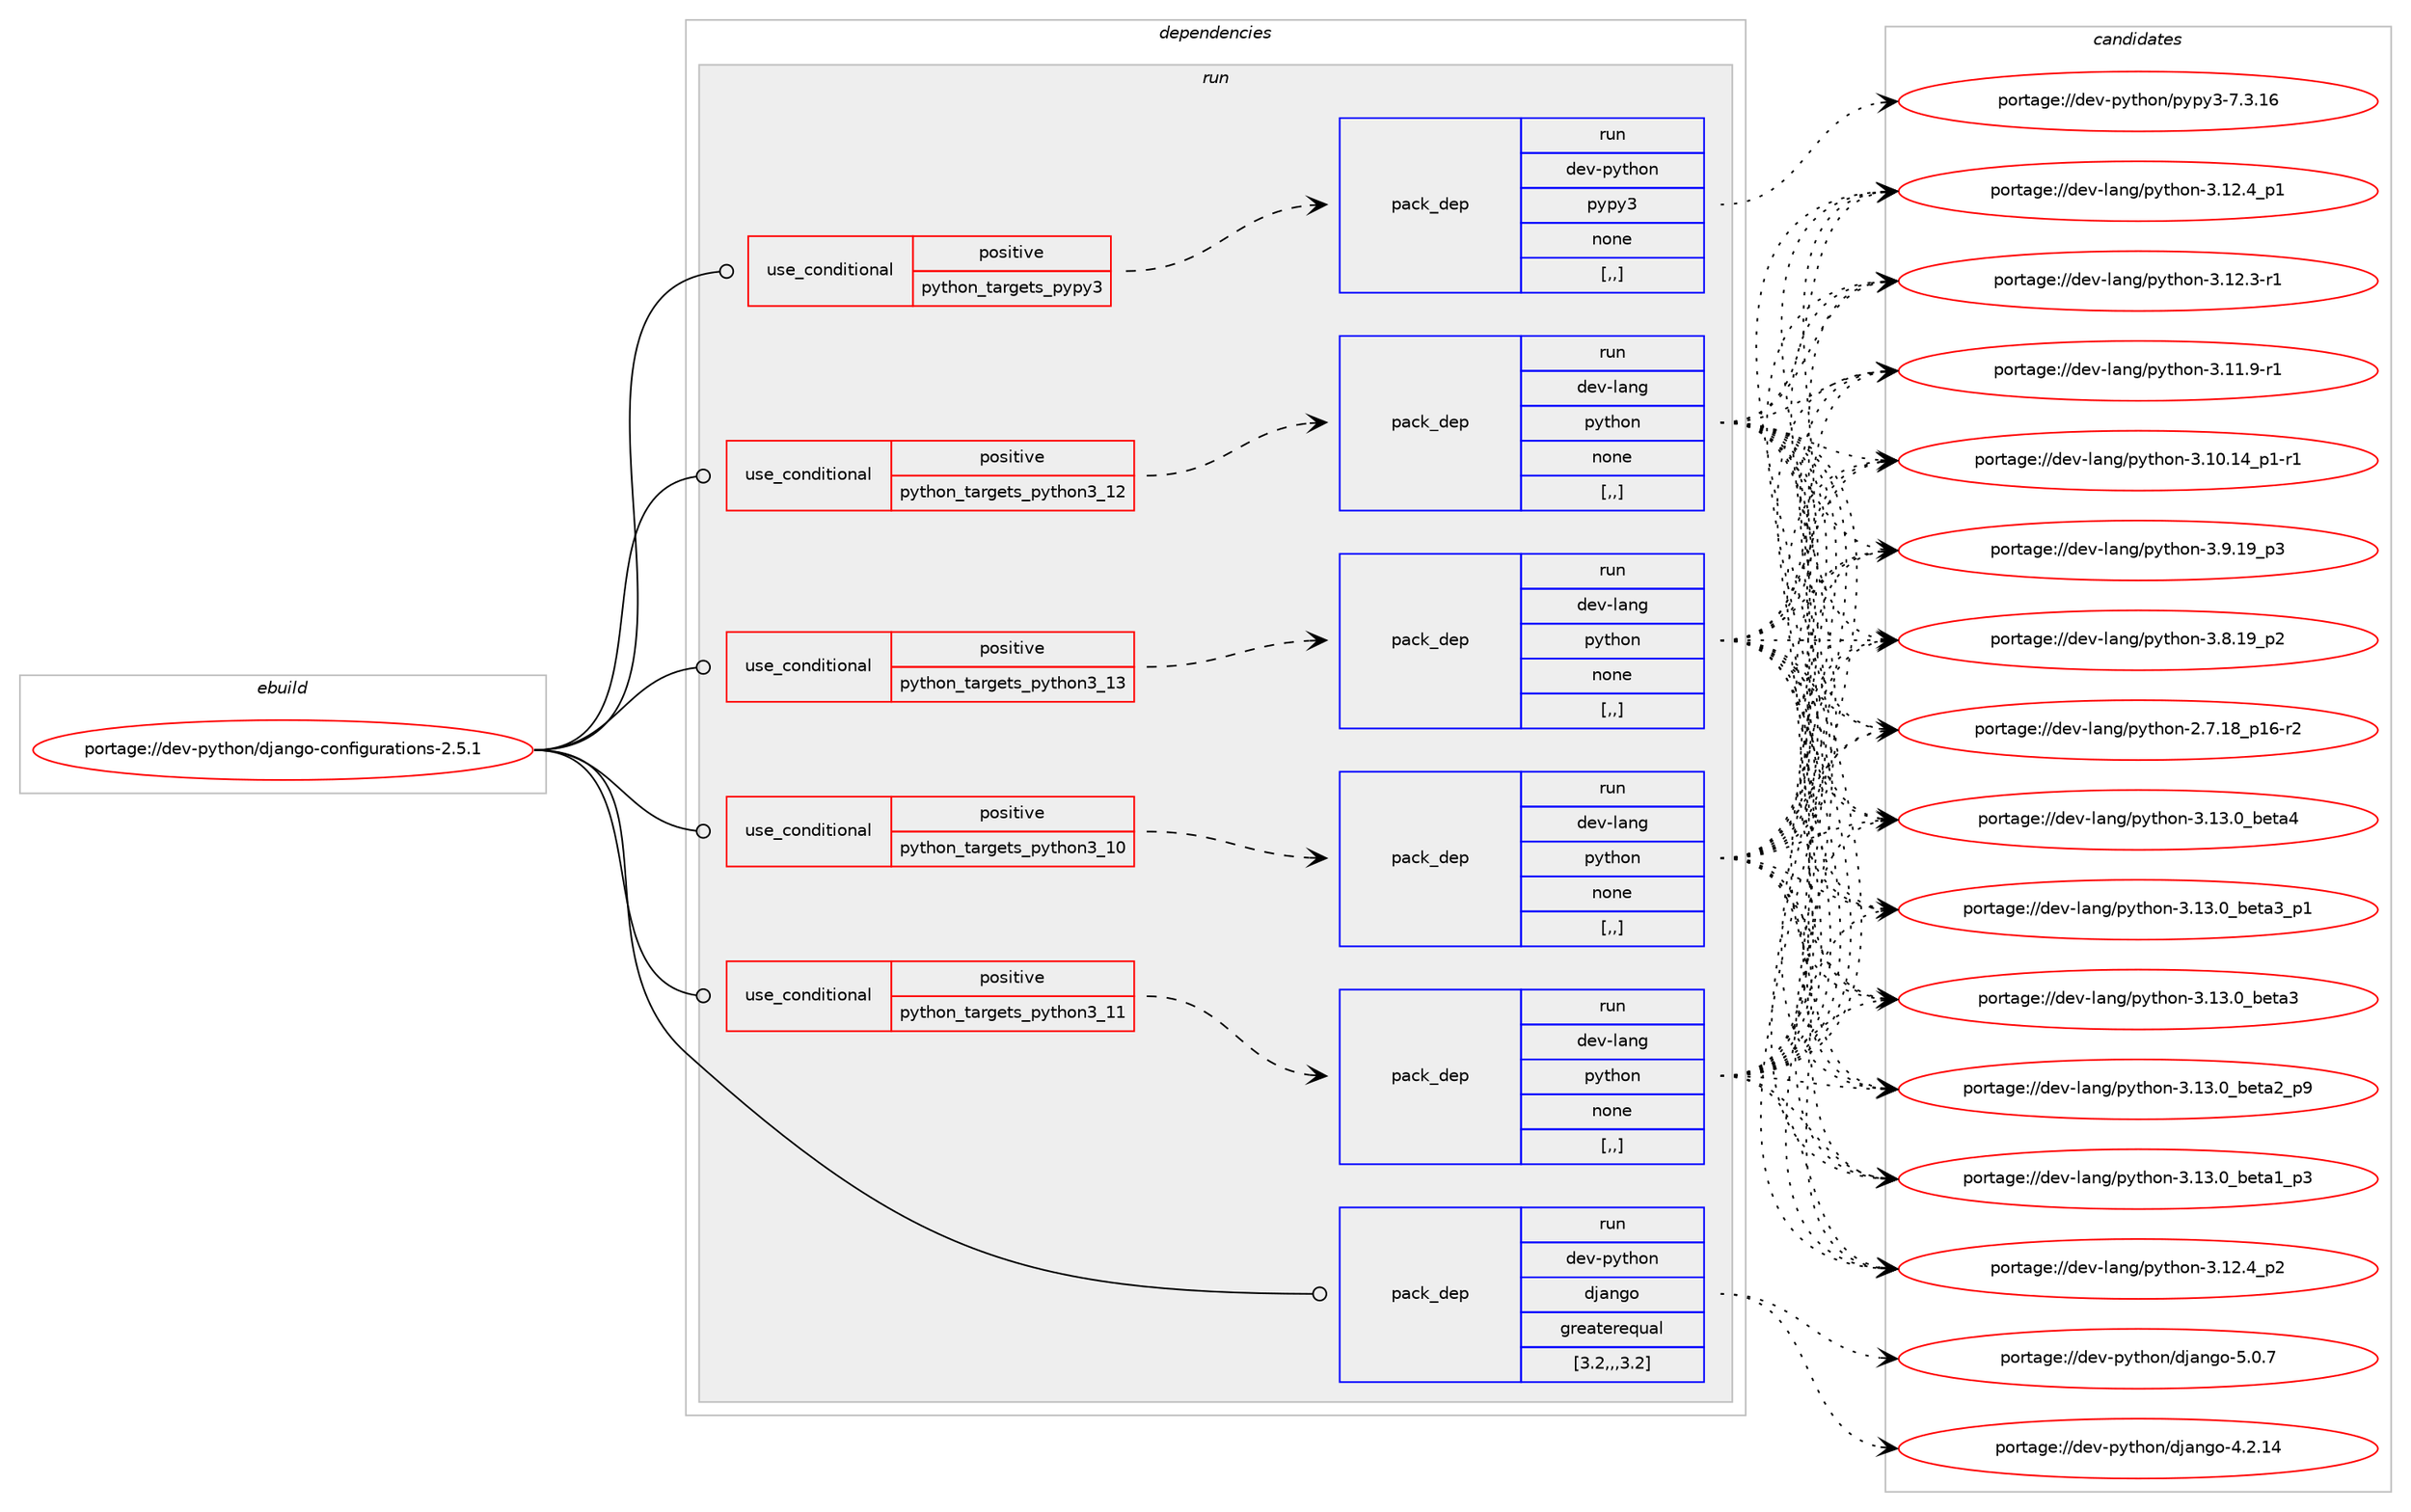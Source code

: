 digraph prolog {

# *************
# Graph options
# *************

newrank=true;
concentrate=true;
compound=true;
graph [rankdir=LR,fontname=Helvetica,fontsize=10,ranksep=1.5];#, ranksep=2.5, nodesep=0.2];
edge  [arrowhead=vee];
node  [fontname=Helvetica,fontsize=10];

# **********
# The ebuild
# **********

subgraph cluster_leftcol {
color=gray;
label=<<i>ebuild</i>>;
id [label="portage://dev-python/django-configurations-2.5.1", color=red, width=4, href="../dev-python/django-configurations-2.5.1.svg"];
}

# ****************
# The dependencies
# ****************

subgraph cluster_midcol {
color=gray;
label=<<i>dependencies</i>>;
subgraph cluster_compile {
fillcolor="#eeeeee";
style=filled;
label=<<i>compile</i>>;
}
subgraph cluster_compileandrun {
fillcolor="#eeeeee";
style=filled;
label=<<i>compile and run</i>>;
}
subgraph cluster_run {
fillcolor="#eeeeee";
style=filled;
label=<<i>run</i>>;
subgraph cond32585 {
dependency145848 [label=<<TABLE BORDER="0" CELLBORDER="1" CELLSPACING="0" CELLPADDING="4"><TR><TD ROWSPAN="3" CELLPADDING="10">use_conditional</TD></TR><TR><TD>positive</TD></TR><TR><TD>python_targets_pypy3</TD></TR></TABLE>>, shape=none, color=red];
subgraph pack112013 {
dependency145849 [label=<<TABLE BORDER="0" CELLBORDER="1" CELLSPACING="0" CELLPADDING="4" WIDTH="220"><TR><TD ROWSPAN="6" CELLPADDING="30">pack_dep</TD></TR><TR><TD WIDTH="110">run</TD></TR><TR><TD>dev-python</TD></TR><TR><TD>pypy3</TD></TR><TR><TD>none</TD></TR><TR><TD>[,,]</TD></TR></TABLE>>, shape=none, color=blue];
}
dependency145848:e -> dependency145849:w [weight=20,style="dashed",arrowhead="vee"];
}
id:e -> dependency145848:w [weight=20,style="solid",arrowhead="odot"];
subgraph cond32586 {
dependency145850 [label=<<TABLE BORDER="0" CELLBORDER="1" CELLSPACING="0" CELLPADDING="4"><TR><TD ROWSPAN="3" CELLPADDING="10">use_conditional</TD></TR><TR><TD>positive</TD></TR><TR><TD>python_targets_python3_10</TD></TR></TABLE>>, shape=none, color=red];
subgraph pack112014 {
dependency145851 [label=<<TABLE BORDER="0" CELLBORDER="1" CELLSPACING="0" CELLPADDING="4" WIDTH="220"><TR><TD ROWSPAN="6" CELLPADDING="30">pack_dep</TD></TR><TR><TD WIDTH="110">run</TD></TR><TR><TD>dev-lang</TD></TR><TR><TD>python</TD></TR><TR><TD>none</TD></TR><TR><TD>[,,]</TD></TR></TABLE>>, shape=none, color=blue];
}
dependency145850:e -> dependency145851:w [weight=20,style="dashed",arrowhead="vee"];
}
id:e -> dependency145850:w [weight=20,style="solid",arrowhead="odot"];
subgraph cond32587 {
dependency145852 [label=<<TABLE BORDER="0" CELLBORDER="1" CELLSPACING="0" CELLPADDING="4"><TR><TD ROWSPAN="3" CELLPADDING="10">use_conditional</TD></TR><TR><TD>positive</TD></TR><TR><TD>python_targets_python3_11</TD></TR></TABLE>>, shape=none, color=red];
subgraph pack112015 {
dependency145853 [label=<<TABLE BORDER="0" CELLBORDER="1" CELLSPACING="0" CELLPADDING="4" WIDTH="220"><TR><TD ROWSPAN="6" CELLPADDING="30">pack_dep</TD></TR><TR><TD WIDTH="110">run</TD></TR><TR><TD>dev-lang</TD></TR><TR><TD>python</TD></TR><TR><TD>none</TD></TR><TR><TD>[,,]</TD></TR></TABLE>>, shape=none, color=blue];
}
dependency145852:e -> dependency145853:w [weight=20,style="dashed",arrowhead="vee"];
}
id:e -> dependency145852:w [weight=20,style="solid",arrowhead="odot"];
subgraph cond32588 {
dependency145854 [label=<<TABLE BORDER="0" CELLBORDER="1" CELLSPACING="0" CELLPADDING="4"><TR><TD ROWSPAN="3" CELLPADDING="10">use_conditional</TD></TR><TR><TD>positive</TD></TR><TR><TD>python_targets_python3_12</TD></TR></TABLE>>, shape=none, color=red];
subgraph pack112016 {
dependency145855 [label=<<TABLE BORDER="0" CELLBORDER="1" CELLSPACING="0" CELLPADDING="4" WIDTH="220"><TR><TD ROWSPAN="6" CELLPADDING="30">pack_dep</TD></TR><TR><TD WIDTH="110">run</TD></TR><TR><TD>dev-lang</TD></TR><TR><TD>python</TD></TR><TR><TD>none</TD></TR><TR><TD>[,,]</TD></TR></TABLE>>, shape=none, color=blue];
}
dependency145854:e -> dependency145855:w [weight=20,style="dashed",arrowhead="vee"];
}
id:e -> dependency145854:w [weight=20,style="solid",arrowhead="odot"];
subgraph cond32589 {
dependency145856 [label=<<TABLE BORDER="0" CELLBORDER="1" CELLSPACING="0" CELLPADDING="4"><TR><TD ROWSPAN="3" CELLPADDING="10">use_conditional</TD></TR><TR><TD>positive</TD></TR><TR><TD>python_targets_python3_13</TD></TR></TABLE>>, shape=none, color=red];
subgraph pack112017 {
dependency145857 [label=<<TABLE BORDER="0" CELLBORDER="1" CELLSPACING="0" CELLPADDING="4" WIDTH="220"><TR><TD ROWSPAN="6" CELLPADDING="30">pack_dep</TD></TR><TR><TD WIDTH="110">run</TD></TR><TR><TD>dev-lang</TD></TR><TR><TD>python</TD></TR><TR><TD>none</TD></TR><TR><TD>[,,]</TD></TR></TABLE>>, shape=none, color=blue];
}
dependency145856:e -> dependency145857:w [weight=20,style="dashed",arrowhead="vee"];
}
id:e -> dependency145856:w [weight=20,style="solid",arrowhead="odot"];
subgraph pack112018 {
dependency145858 [label=<<TABLE BORDER="0" CELLBORDER="1" CELLSPACING="0" CELLPADDING="4" WIDTH="220"><TR><TD ROWSPAN="6" CELLPADDING="30">pack_dep</TD></TR><TR><TD WIDTH="110">run</TD></TR><TR><TD>dev-python</TD></TR><TR><TD>django</TD></TR><TR><TD>greaterequal</TD></TR><TR><TD>[3.2,,,3.2]</TD></TR></TABLE>>, shape=none, color=blue];
}
id:e -> dependency145858:w [weight=20,style="solid",arrowhead="odot"];
}
}

# **************
# The candidates
# **************

subgraph cluster_choices {
rank=same;
color=gray;
label=<<i>candidates</i>>;

subgraph choice112013 {
color=black;
nodesep=1;
choice10010111845112121116104111110471121211121215145554651464954 [label="portage://dev-python/pypy3-7.3.16", color=red, width=4,href="../dev-python/pypy3-7.3.16.svg"];
dependency145849:e -> choice10010111845112121116104111110471121211121215145554651464954:w [style=dotted,weight="100"];
}
subgraph choice112014 {
color=black;
nodesep=1;
choice1001011184510897110103471121211161041111104551464951464895981011169752 [label="portage://dev-lang/python-3.13.0_beta4", color=red, width=4,href="../dev-lang/python-3.13.0_beta4.svg"];
choice10010111845108971101034711212111610411111045514649514648959810111697519511249 [label="portage://dev-lang/python-3.13.0_beta3_p1", color=red, width=4,href="../dev-lang/python-3.13.0_beta3_p1.svg"];
choice1001011184510897110103471121211161041111104551464951464895981011169751 [label="portage://dev-lang/python-3.13.0_beta3", color=red, width=4,href="../dev-lang/python-3.13.0_beta3.svg"];
choice10010111845108971101034711212111610411111045514649514648959810111697509511257 [label="portage://dev-lang/python-3.13.0_beta2_p9", color=red, width=4,href="../dev-lang/python-3.13.0_beta2_p9.svg"];
choice10010111845108971101034711212111610411111045514649514648959810111697499511251 [label="portage://dev-lang/python-3.13.0_beta1_p3", color=red, width=4,href="../dev-lang/python-3.13.0_beta1_p3.svg"];
choice100101118451089711010347112121116104111110455146495046529511250 [label="portage://dev-lang/python-3.12.4_p2", color=red, width=4,href="../dev-lang/python-3.12.4_p2.svg"];
choice100101118451089711010347112121116104111110455146495046529511249 [label="portage://dev-lang/python-3.12.4_p1", color=red, width=4,href="../dev-lang/python-3.12.4_p1.svg"];
choice100101118451089711010347112121116104111110455146495046514511449 [label="portage://dev-lang/python-3.12.3-r1", color=red, width=4,href="../dev-lang/python-3.12.3-r1.svg"];
choice100101118451089711010347112121116104111110455146494946574511449 [label="portage://dev-lang/python-3.11.9-r1", color=red, width=4,href="../dev-lang/python-3.11.9-r1.svg"];
choice100101118451089711010347112121116104111110455146494846495295112494511449 [label="portage://dev-lang/python-3.10.14_p1-r1", color=red, width=4,href="../dev-lang/python-3.10.14_p1-r1.svg"];
choice100101118451089711010347112121116104111110455146574649579511251 [label="portage://dev-lang/python-3.9.19_p3", color=red, width=4,href="../dev-lang/python-3.9.19_p3.svg"];
choice100101118451089711010347112121116104111110455146564649579511250 [label="portage://dev-lang/python-3.8.19_p2", color=red, width=4,href="../dev-lang/python-3.8.19_p2.svg"];
choice100101118451089711010347112121116104111110455046554649569511249544511450 [label="portage://dev-lang/python-2.7.18_p16-r2", color=red, width=4,href="../dev-lang/python-2.7.18_p16-r2.svg"];
dependency145851:e -> choice1001011184510897110103471121211161041111104551464951464895981011169752:w [style=dotted,weight="100"];
dependency145851:e -> choice10010111845108971101034711212111610411111045514649514648959810111697519511249:w [style=dotted,weight="100"];
dependency145851:e -> choice1001011184510897110103471121211161041111104551464951464895981011169751:w [style=dotted,weight="100"];
dependency145851:e -> choice10010111845108971101034711212111610411111045514649514648959810111697509511257:w [style=dotted,weight="100"];
dependency145851:e -> choice10010111845108971101034711212111610411111045514649514648959810111697499511251:w [style=dotted,weight="100"];
dependency145851:e -> choice100101118451089711010347112121116104111110455146495046529511250:w [style=dotted,weight="100"];
dependency145851:e -> choice100101118451089711010347112121116104111110455146495046529511249:w [style=dotted,weight="100"];
dependency145851:e -> choice100101118451089711010347112121116104111110455146495046514511449:w [style=dotted,weight="100"];
dependency145851:e -> choice100101118451089711010347112121116104111110455146494946574511449:w [style=dotted,weight="100"];
dependency145851:e -> choice100101118451089711010347112121116104111110455146494846495295112494511449:w [style=dotted,weight="100"];
dependency145851:e -> choice100101118451089711010347112121116104111110455146574649579511251:w [style=dotted,weight="100"];
dependency145851:e -> choice100101118451089711010347112121116104111110455146564649579511250:w [style=dotted,weight="100"];
dependency145851:e -> choice100101118451089711010347112121116104111110455046554649569511249544511450:w [style=dotted,weight="100"];
}
subgraph choice112015 {
color=black;
nodesep=1;
choice1001011184510897110103471121211161041111104551464951464895981011169752 [label="portage://dev-lang/python-3.13.0_beta4", color=red, width=4,href="../dev-lang/python-3.13.0_beta4.svg"];
choice10010111845108971101034711212111610411111045514649514648959810111697519511249 [label="portage://dev-lang/python-3.13.0_beta3_p1", color=red, width=4,href="../dev-lang/python-3.13.0_beta3_p1.svg"];
choice1001011184510897110103471121211161041111104551464951464895981011169751 [label="portage://dev-lang/python-3.13.0_beta3", color=red, width=4,href="../dev-lang/python-3.13.0_beta3.svg"];
choice10010111845108971101034711212111610411111045514649514648959810111697509511257 [label="portage://dev-lang/python-3.13.0_beta2_p9", color=red, width=4,href="../dev-lang/python-3.13.0_beta2_p9.svg"];
choice10010111845108971101034711212111610411111045514649514648959810111697499511251 [label="portage://dev-lang/python-3.13.0_beta1_p3", color=red, width=4,href="../dev-lang/python-3.13.0_beta1_p3.svg"];
choice100101118451089711010347112121116104111110455146495046529511250 [label="portage://dev-lang/python-3.12.4_p2", color=red, width=4,href="../dev-lang/python-3.12.4_p2.svg"];
choice100101118451089711010347112121116104111110455146495046529511249 [label="portage://dev-lang/python-3.12.4_p1", color=red, width=4,href="../dev-lang/python-3.12.4_p1.svg"];
choice100101118451089711010347112121116104111110455146495046514511449 [label="portage://dev-lang/python-3.12.3-r1", color=red, width=4,href="../dev-lang/python-3.12.3-r1.svg"];
choice100101118451089711010347112121116104111110455146494946574511449 [label="portage://dev-lang/python-3.11.9-r1", color=red, width=4,href="../dev-lang/python-3.11.9-r1.svg"];
choice100101118451089711010347112121116104111110455146494846495295112494511449 [label="portage://dev-lang/python-3.10.14_p1-r1", color=red, width=4,href="../dev-lang/python-3.10.14_p1-r1.svg"];
choice100101118451089711010347112121116104111110455146574649579511251 [label="portage://dev-lang/python-3.9.19_p3", color=red, width=4,href="../dev-lang/python-3.9.19_p3.svg"];
choice100101118451089711010347112121116104111110455146564649579511250 [label="portage://dev-lang/python-3.8.19_p2", color=red, width=4,href="../dev-lang/python-3.8.19_p2.svg"];
choice100101118451089711010347112121116104111110455046554649569511249544511450 [label="portage://dev-lang/python-2.7.18_p16-r2", color=red, width=4,href="../dev-lang/python-2.7.18_p16-r2.svg"];
dependency145853:e -> choice1001011184510897110103471121211161041111104551464951464895981011169752:w [style=dotted,weight="100"];
dependency145853:e -> choice10010111845108971101034711212111610411111045514649514648959810111697519511249:w [style=dotted,weight="100"];
dependency145853:e -> choice1001011184510897110103471121211161041111104551464951464895981011169751:w [style=dotted,weight="100"];
dependency145853:e -> choice10010111845108971101034711212111610411111045514649514648959810111697509511257:w [style=dotted,weight="100"];
dependency145853:e -> choice10010111845108971101034711212111610411111045514649514648959810111697499511251:w [style=dotted,weight="100"];
dependency145853:e -> choice100101118451089711010347112121116104111110455146495046529511250:w [style=dotted,weight="100"];
dependency145853:e -> choice100101118451089711010347112121116104111110455146495046529511249:w [style=dotted,weight="100"];
dependency145853:e -> choice100101118451089711010347112121116104111110455146495046514511449:w [style=dotted,weight="100"];
dependency145853:e -> choice100101118451089711010347112121116104111110455146494946574511449:w [style=dotted,weight="100"];
dependency145853:e -> choice100101118451089711010347112121116104111110455146494846495295112494511449:w [style=dotted,weight="100"];
dependency145853:e -> choice100101118451089711010347112121116104111110455146574649579511251:w [style=dotted,weight="100"];
dependency145853:e -> choice100101118451089711010347112121116104111110455146564649579511250:w [style=dotted,weight="100"];
dependency145853:e -> choice100101118451089711010347112121116104111110455046554649569511249544511450:w [style=dotted,weight="100"];
}
subgraph choice112016 {
color=black;
nodesep=1;
choice1001011184510897110103471121211161041111104551464951464895981011169752 [label="portage://dev-lang/python-3.13.0_beta4", color=red, width=4,href="../dev-lang/python-3.13.0_beta4.svg"];
choice10010111845108971101034711212111610411111045514649514648959810111697519511249 [label="portage://dev-lang/python-3.13.0_beta3_p1", color=red, width=4,href="../dev-lang/python-3.13.0_beta3_p1.svg"];
choice1001011184510897110103471121211161041111104551464951464895981011169751 [label="portage://dev-lang/python-3.13.0_beta3", color=red, width=4,href="../dev-lang/python-3.13.0_beta3.svg"];
choice10010111845108971101034711212111610411111045514649514648959810111697509511257 [label="portage://dev-lang/python-3.13.0_beta2_p9", color=red, width=4,href="../dev-lang/python-3.13.0_beta2_p9.svg"];
choice10010111845108971101034711212111610411111045514649514648959810111697499511251 [label="portage://dev-lang/python-3.13.0_beta1_p3", color=red, width=4,href="../dev-lang/python-3.13.0_beta1_p3.svg"];
choice100101118451089711010347112121116104111110455146495046529511250 [label="portage://dev-lang/python-3.12.4_p2", color=red, width=4,href="../dev-lang/python-3.12.4_p2.svg"];
choice100101118451089711010347112121116104111110455146495046529511249 [label="portage://dev-lang/python-3.12.4_p1", color=red, width=4,href="../dev-lang/python-3.12.4_p1.svg"];
choice100101118451089711010347112121116104111110455146495046514511449 [label="portage://dev-lang/python-3.12.3-r1", color=red, width=4,href="../dev-lang/python-3.12.3-r1.svg"];
choice100101118451089711010347112121116104111110455146494946574511449 [label="portage://dev-lang/python-3.11.9-r1", color=red, width=4,href="../dev-lang/python-3.11.9-r1.svg"];
choice100101118451089711010347112121116104111110455146494846495295112494511449 [label="portage://dev-lang/python-3.10.14_p1-r1", color=red, width=4,href="../dev-lang/python-3.10.14_p1-r1.svg"];
choice100101118451089711010347112121116104111110455146574649579511251 [label="portage://dev-lang/python-3.9.19_p3", color=red, width=4,href="../dev-lang/python-3.9.19_p3.svg"];
choice100101118451089711010347112121116104111110455146564649579511250 [label="portage://dev-lang/python-3.8.19_p2", color=red, width=4,href="../dev-lang/python-3.8.19_p2.svg"];
choice100101118451089711010347112121116104111110455046554649569511249544511450 [label="portage://dev-lang/python-2.7.18_p16-r2", color=red, width=4,href="../dev-lang/python-2.7.18_p16-r2.svg"];
dependency145855:e -> choice1001011184510897110103471121211161041111104551464951464895981011169752:w [style=dotted,weight="100"];
dependency145855:e -> choice10010111845108971101034711212111610411111045514649514648959810111697519511249:w [style=dotted,weight="100"];
dependency145855:e -> choice1001011184510897110103471121211161041111104551464951464895981011169751:w [style=dotted,weight="100"];
dependency145855:e -> choice10010111845108971101034711212111610411111045514649514648959810111697509511257:w [style=dotted,weight="100"];
dependency145855:e -> choice10010111845108971101034711212111610411111045514649514648959810111697499511251:w [style=dotted,weight="100"];
dependency145855:e -> choice100101118451089711010347112121116104111110455146495046529511250:w [style=dotted,weight="100"];
dependency145855:e -> choice100101118451089711010347112121116104111110455146495046529511249:w [style=dotted,weight="100"];
dependency145855:e -> choice100101118451089711010347112121116104111110455146495046514511449:w [style=dotted,weight="100"];
dependency145855:e -> choice100101118451089711010347112121116104111110455146494946574511449:w [style=dotted,weight="100"];
dependency145855:e -> choice100101118451089711010347112121116104111110455146494846495295112494511449:w [style=dotted,weight="100"];
dependency145855:e -> choice100101118451089711010347112121116104111110455146574649579511251:w [style=dotted,weight="100"];
dependency145855:e -> choice100101118451089711010347112121116104111110455146564649579511250:w [style=dotted,weight="100"];
dependency145855:e -> choice100101118451089711010347112121116104111110455046554649569511249544511450:w [style=dotted,weight="100"];
}
subgraph choice112017 {
color=black;
nodesep=1;
choice1001011184510897110103471121211161041111104551464951464895981011169752 [label="portage://dev-lang/python-3.13.0_beta4", color=red, width=4,href="../dev-lang/python-3.13.0_beta4.svg"];
choice10010111845108971101034711212111610411111045514649514648959810111697519511249 [label="portage://dev-lang/python-3.13.0_beta3_p1", color=red, width=4,href="../dev-lang/python-3.13.0_beta3_p1.svg"];
choice1001011184510897110103471121211161041111104551464951464895981011169751 [label="portage://dev-lang/python-3.13.0_beta3", color=red, width=4,href="../dev-lang/python-3.13.0_beta3.svg"];
choice10010111845108971101034711212111610411111045514649514648959810111697509511257 [label="portage://dev-lang/python-3.13.0_beta2_p9", color=red, width=4,href="../dev-lang/python-3.13.0_beta2_p9.svg"];
choice10010111845108971101034711212111610411111045514649514648959810111697499511251 [label="portage://dev-lang/python-3.13.0_beta1_p3", color=red, width=4,href="../dev-lang/python-3.13.0_beta1_p3.svg"];
choice100101118451089711010347112121116104111110455146495046529511250 [label="portage://dev-lang/python-3.12.4_p2", color=red, width=4,href="../dev-lang/python-3.12.4_p2.svg"];
choice100101118451089711010347112121116104111110455146495046529511249 [label="portage://dev-lang/python-3.12.4_p1", color=red, width=4,href="../dev-lang/python-3.12.4_p1.svg"];
choice100101118451089711010347112121116104111110455146495046514511449 [label="portage://dev-lang/python-3.12.3-r1", color=red, width=4,href="../dev-lang/python-3.12.3-r1.svg"];
choice100101118451089711010347112121116104111110455146494946574511449 [label="portage://dev-lang/python-3.11.9-r1", color=red, width=4,href="../dev-lang/python-3.11.9-r1.svg"];
choice100101118451089711010347112121116104111110455146494846495295112494511449 [label="portage://dev-lang/python-3.10.14_p1-r1", color=red, width=4,href="../dev-lang/python-3.10.14_p1-r1.svg"];
choice100101118451089711010347112121116104111110455146574649579511251 [label="portage://dev-lang/python-3.9.19_p3", color=red, width=4,href="../dev-lang/python-3.9.19_p3.svg"];
choice100101118451089711010347112121116104111110455146564649579511250 [label="portage://dev-lang/python-3.8.19_p2", color=red, width=4,href="../dev-lang/python-3.8.19_p2.svg"];
choice100101118451089711010347112121116104111110455046554649569511249544511450 [label="portage://dev-lang/python-2.7.18_p16-r2", color=red, width=4,href="../dev-lang/python-2.7.18_p16-r2.svg"];
dependency145857:e -> choice1001011184510897110103471121211161041111104551464951464895981011169752:w [style=dotted,weight="100"];
dependency145857:e -> choice10010111845108971101034711212111610411111045514649514648959810111697519511249:w [style=dotted,weight="100"];
dependency145857:e -> choice1001011184510897110103471121211161041111104551464951464895981011169751:w [style=dotted,weight="100"];
dependency145857:e -> choice10010111845108971101034711212111610411111045514649514648959810111697509511257:w [style=dotted,weight="100"];
dependency145857:e -> choice10010111845108971101034711212111610411111045514649514648959810111697499511251:w [style=dotted,weight="100"];
dependency145857:e -> choice100101118451089711010347112121116104111110455146495046529511250:w [style=dotted,weight="100"];
dependency145857:e -> choice100101118451089711010347112121116104111110455146495046529511249:w [style=dotted,weight="100"];
dependency145857:e -> choice100101118451089711010347112121116104111110455146495046514511449:w [style=dotted,weight="100"];
dependency145857:e -> choice100101118451089711010347112121116104111110455146494946574511449:w [style=dotted,weight="100"];
dependency145857:e -> choice100101118451089711010347112121116104111110455146494846495295112494511449:w [style=dotted,weight="100"];
dependency145857:e -> choice100101118451089711010347112121116104111110455146574649579511251:w [style=dotted,weight="100"];
dependency145857:e -> choice100101118451089711010347112121116104111110455146564649579511250:w [style=dotted,weight="100"];
dependency145857:e -> choice100101118451089711010347112121116104111110455046554649569511249544511450:w [style=dotted,weight="100"];
}
subgraph choice112018 {
color=black;
nodesep=1;
choice100101118451121211161041111104710010697110103111455346484655 [label="portage://dev-python/django-5.0.7", color=red, width=4,href="../dev-python/django-5.0.7.svg"];
choice10010111845112121116104111110471001069711010311145524650464952 [label="portage://dev-python/django-4.2.14", color=red, width=4,href="../dev-python/django-4.2.14.svg"];
dependency145858:e -> choice100101118451121211161041111104710010697110103111455346484655:w [style=dotted,weight="100"];
dependency145858:e -> choice10010111845112121116104111110471001069711010311145524650464952:w [style=dotted,weight="100"];
}
}

}
